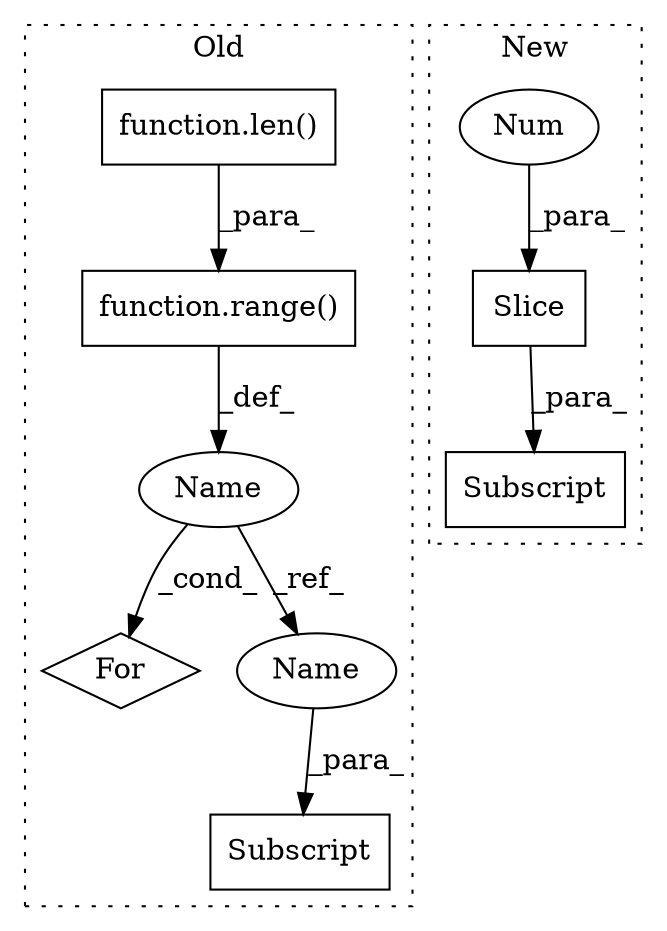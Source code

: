digraph G {
subgraph cluster0 {
1 [label="function.range()" a="75" s="9407,9414" l="6,1" shape="box"];
5 [label="For" a="107" s="9398,9415" l="4,14" shape="diamond"];
6 [label="Subscript" a="63" s="9588,0" l="12,0" shape="box"];
7 [label="Name" a="87" s="9402" l="1" shape="ellipse"];
8 [label="function.len()" a="75" s="9283,9296" l="4,1" shape="box"];
9 [label="Name" a="87" s="9598" l="1" shape="ellipse"];
label = "Old";
style="dotted";
}
subgraph cluster1 {
2 [label="Slice" a="80" s="9574" l="1" shape="box"];
3 [label="Num" a="76" s="9574" l="1" shape="ellipse"];
4 [label="Subscript" a="63" s="9568,0" l="22,0" shape="box"];
label = "New";
style="dotted";
}
1 -> 7 [label="_def_"];
2 -> 4 [label="_para_"];
3 -> 2 [label="_para_"];
7 -> 5 [label="_cond_"];
7 -> 9 [label="_ref_"];
8 -> 1 [label="_para_"];
9 -> 6 [label="_para_"];
}